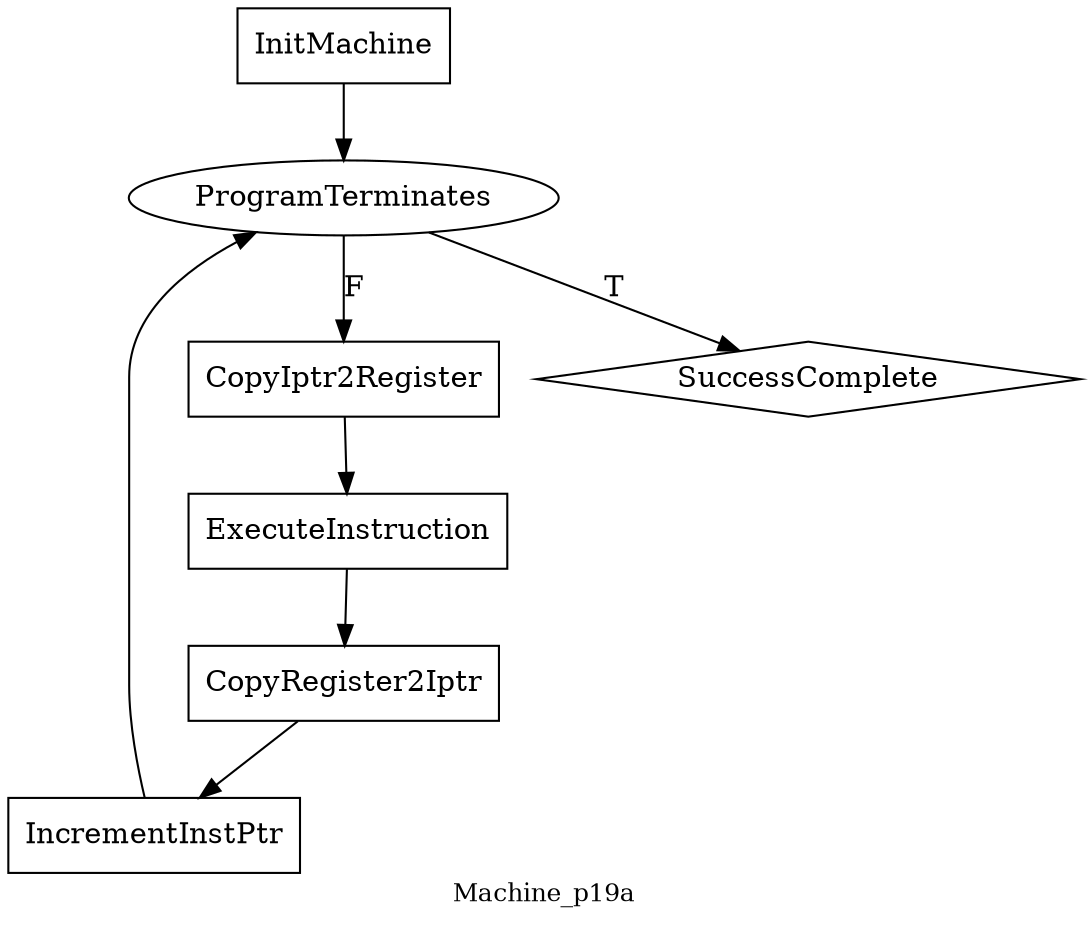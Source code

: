 digraph MyGraphName {
node [shape=box] InitMachine; CopyIptr2Register; ExecuteInstruction; CopyRegister2Iptr; IncrementInstPtr
node [shape=diamond] SuccessComplete
node [shape=ellipse] ProgramTerminates
InitMachine->ProgramTerminates ;
IncrementInstPtr->ProgramTerminates ;
ProgramTerminates->CopyIptr2Register [label=F];
ExecuteInstruction->CopyRegister2Iptr ;
ProgramTerminates->SuccessComplete [label=T];
CopyIptr2Register->ExecuteInstruction ;
CopyRegister2Iptr->IncrementInstPtr ;
overlap=false
label=Machine_p19a
fontsize=12
}
